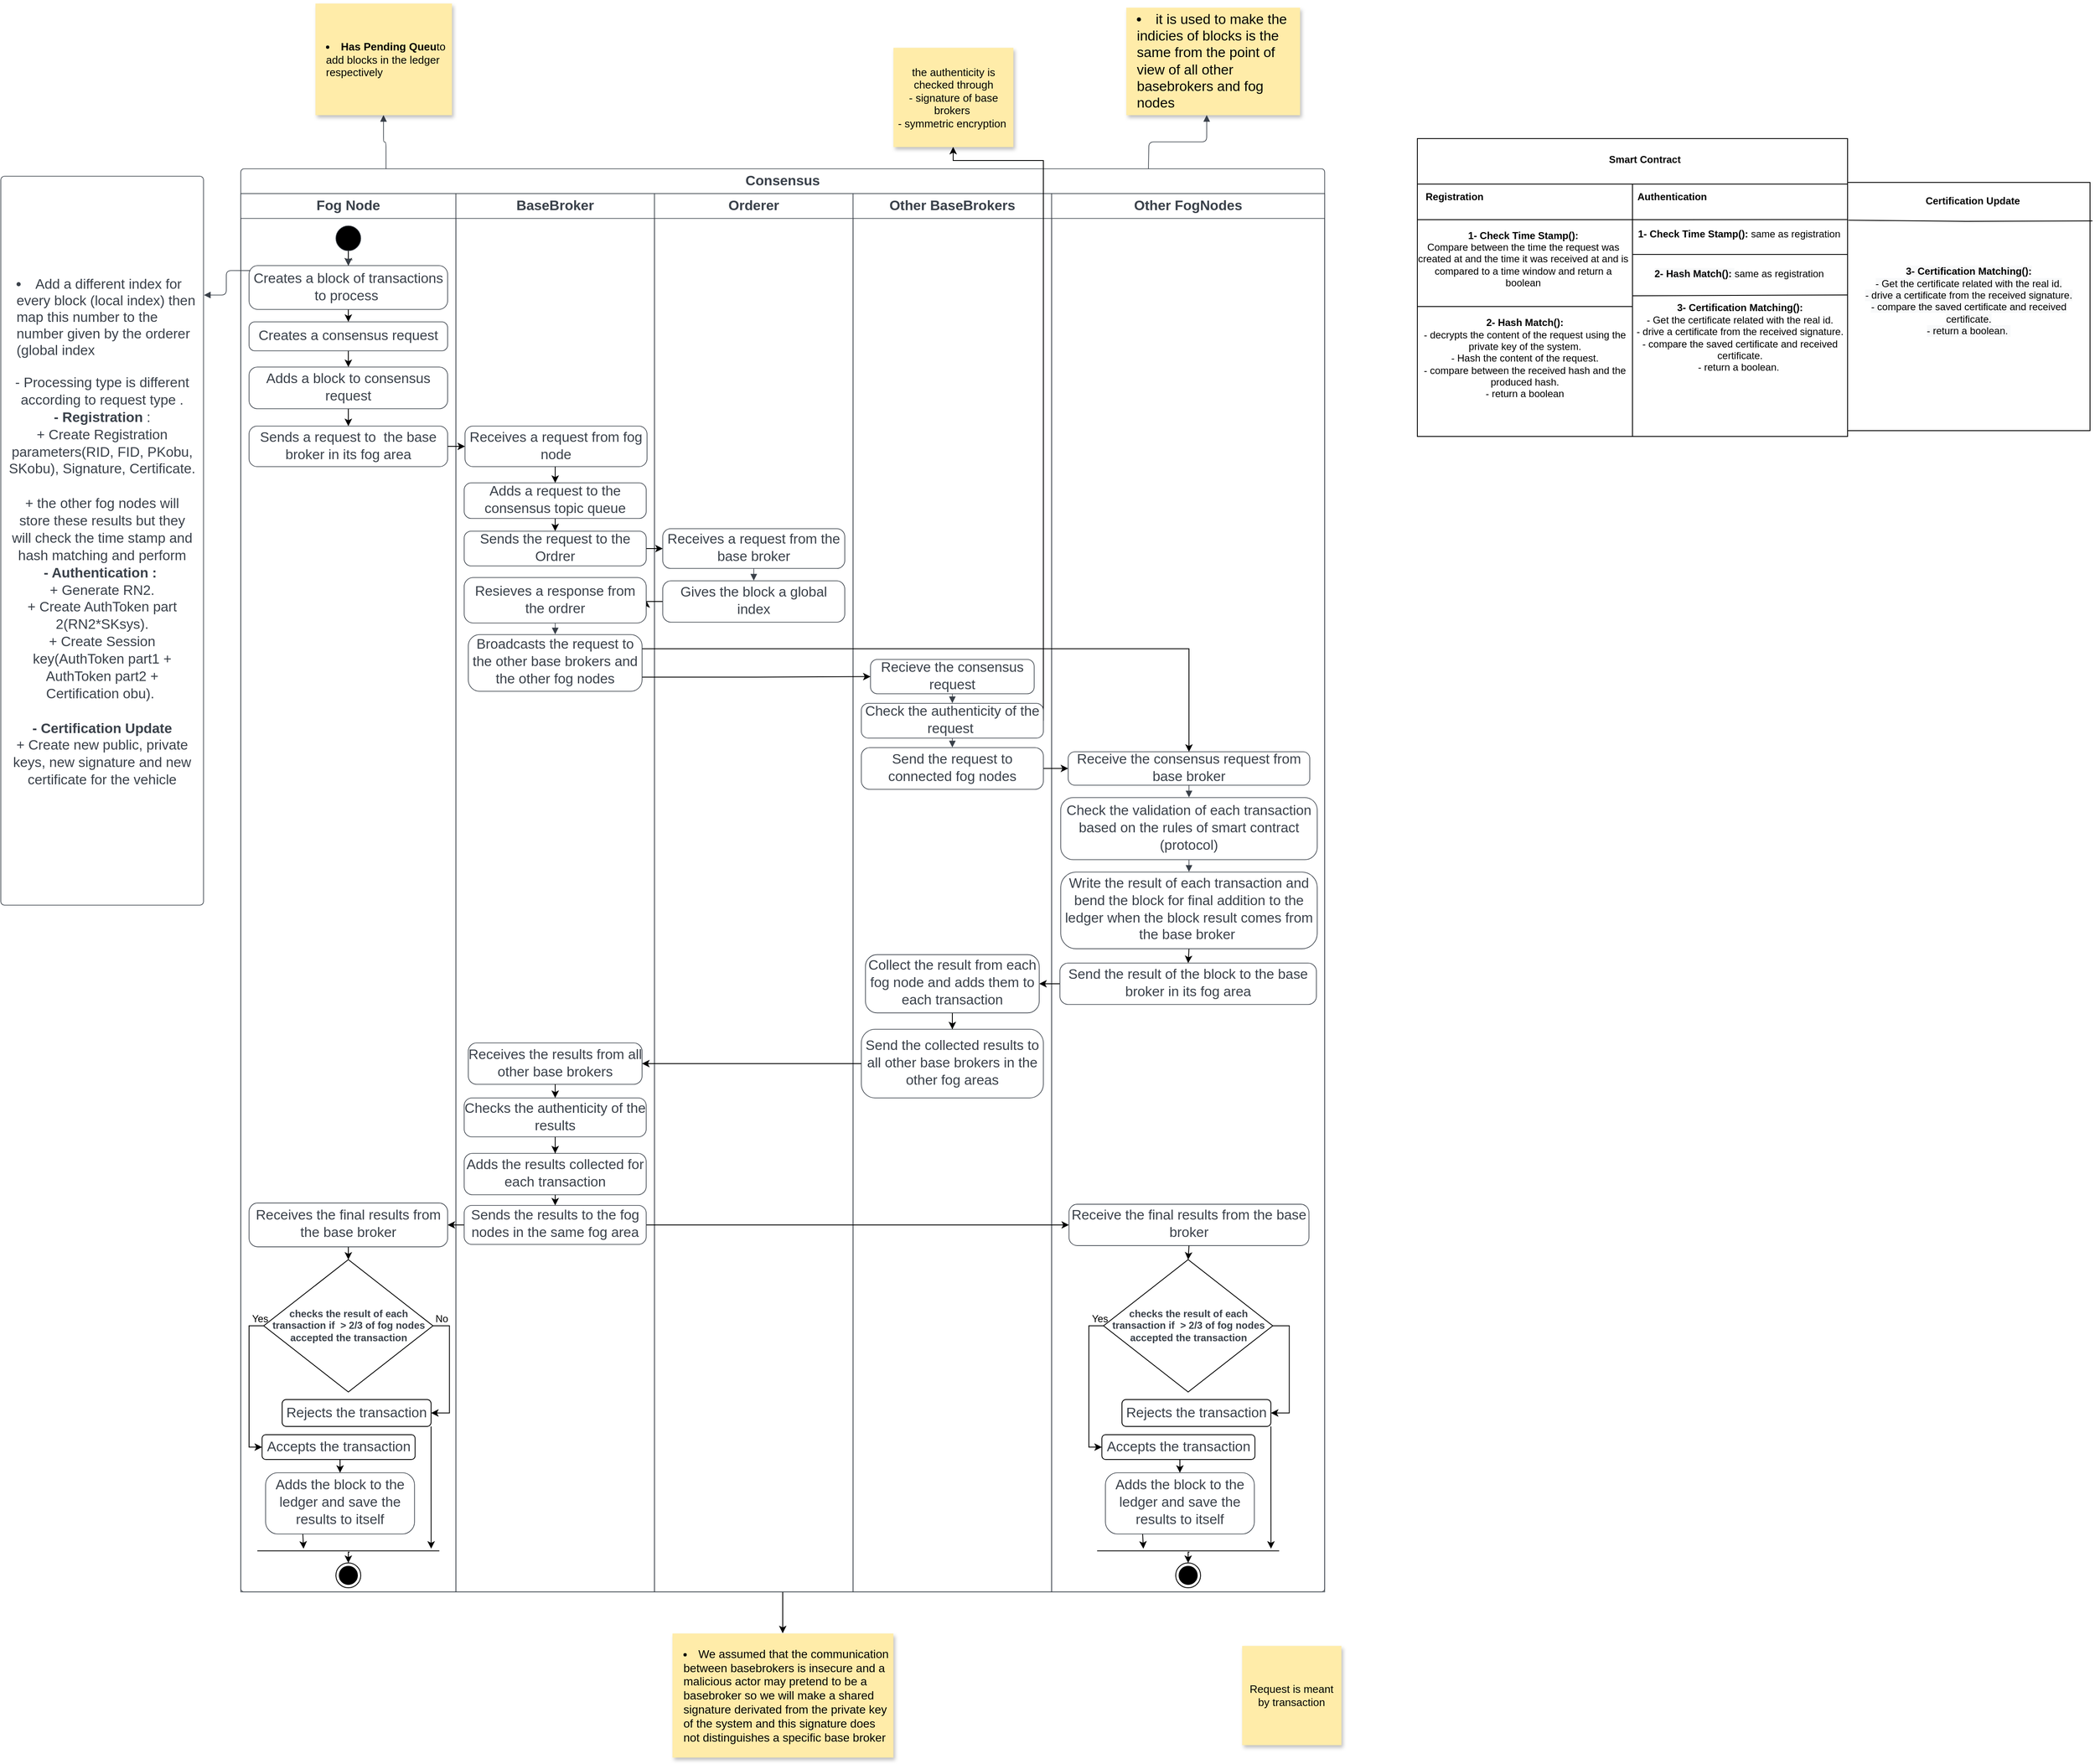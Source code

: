 <mxfile version="20.0.1" type="github">
  <diagram id="9EqGme9XQ8Pk4LfK-jfx" name="Page-1">
    <mxGraphModel dx="782" dy="1907" grid="1" gridSize="10" guides="1" tooltips="1" connect="1" arrows="1" fold="1" page="1" pageScale="1" pageWidth="827" pageHeight="1169" math="0" shadow="0">
      <root>
        <mxCell id="0" />
        <mxCell id="1" parent="0" />
        <mxCell id="70MOKPNWR5bHBcbS_oCV-29" style="edgeStyle=orthogonalEdgeStyle;rounded=0;orthogonalLoop=1;jettySize=auto;html=1;entryX=0.5;entryY=0;entryDx=0;entryDy=0;" parent="1" source="pPeF-HTOgFZXbcfXd0PG-1" target="pPeF-HTOgFZXbcfXd0PG-47" edge="1">
          <mxGeometry relative="1" as="geometry" />
        </mxCell>
        <mxCell id="pPeF-HTOgFZXbcfXd0PG-1" value="Consensus" style="swimlane;startSize=30;html=1;whiteSpace=wrap;childLayout=stackLayout;resizeParent=1;dropTarget=0;spacing=0;strokeColor=#3a414a;strokeOpacity=100;rounded=1;absoluteArcSize=1;arcSize=9;strokeWidth=0.8;container=1;pointerEvents=0;collapsible=0;recursiveResize=0;fontSize=16.7;fontColor=#3a414a;" parent="1" vertex="1">
          <mxGeometry x="350" y="-110" width="1310" height="1720" as="geometry" />
        </mxCell>
        <mxCell id="pPeF-HTOgFZXbcfXd0PG-2" value="&lt;b&gt;Fog Node&lt;/b&gt;" style="swimlane;html=1;whiteSpace=wrap;connectable=0;fontStyle=0;startSize=30;dropTarget=0;rounded=0;spacing=0;strokeColor=#3a414a;strokeOpacity=100;strokeWidth=0.8;container=1;pointerEvents=0;collapsible=0;recursiveResize=0;fontSize=16.7;fontColor=#3a414a;" parent="pPeF-HTOgFZXbcfXd0PG-1" vertex="1">
          <mxGeometry y="30" width="260" height="1690" as="geometry" />
        </mxCell>
        <mxCell id="pPeF-HTOgFZXbcfXd0PG-3" value="&lt;b&gt;BaseBroker&lt;/b&gt;" style="swimlane;html=1;whiteSpace=wrap;connectable=0;fontStyle=0;startSize=30;dropTarget=0;rounded=0;spacing=0;strokeColor=#3a414a;strokeOpacity=100;strokeWidth=0.8;container=1;pointerEvents=0;collapsible=0;recursiveResize=0;fontSize=16.7;fontColor=#3a414a;" parent="pPeF-HTOgFZXbcfXd0PG-1" vertex="1">
          <mxGeometry x="260" y="30" width="240" height="1690" as="geometry" />
        </mxCell>
        <mxCell id="q8GRIB_LQ3VLVeIIKjB8-7" value="&lt;div style=&quot;display: flex ; justify-content: center ; text-align: center ; align-items: baseline ; font-size: 0 ; line-height: 1.25 ; margin-top: -2px&quot;&gt;&lt;span&gt;&lt;span style=&quot;font-size: 16.7px ; color: #3a414a&quot;&gt;Receives the results from all other base brokers&lt;/span&gt;&lt;/span&gt;&lt;/div&gt;" style="rounded=1;arcSize=20;whiteSpace=wrap;overflow=block;blockSpacing=1;html=1;fontSize=13;spacing=0;strokeColor=#3a414a;strokeOpacity=100;strokeWidth=0.8;" parent="pPeF-HTOgFZXbcfXd0PG-3" vertex="1">
          <mxGeometry x="15" y="1026.5" width="210" height="50" as="geometry" />
        </mxCell>
        <mxCell id="pPeF-HTOgFZXbcfXd0PG-4" value="&lt;b&gt;Orderer&lt;/b&gt;" style="swimlane;html=1;whiteSpace=wrap;connectable=0;fontStyle=0;startSize=30;dropTarget=0;rounded=0;spacing=0;strokeColor=#3a414a;strokeOpacity=100;strokeWidth=0.8;container=1;pointerEvents=0;collapsible=0;recursiveResize=0;fontSize=16.7;fontColor=#3a414a;" parent="pPeF-HTOgFZXbcfXd0PG-1" vertex="1">
          <mxGeometry x="500" y="30" width="240" height="1690" as="geometry" />
        </mxCell>
        <mxCell id="pPeF-HTOgFZXbcfXd0PG-5" value="&lt;b&gt;Other BaseBrokers&lt;/b&gt;" style="swimlane;html=1;whiteSpace=wrap;connectable=0;fontStyle=0;startSize=30;dropTarget=0;rounded=0;spacing=0;strokeColor=#3a414a;strokeOpacity=100;strokeWidth=0.8;container=1;pointerEvents=0;collapsible=0;recursiveResize=0;fontSize=16.7;fontColor=#3a414a;" parent="pPeF-HTOgFZXbcfXd0PG-1" vertex="1">
          <mxGeometry x="740" y="30" width="240" height="1690" as="geometry" />
        </mxCell>
        <mxCell id="pPeF-HTOgFZXbcfXd0PG-6" value="&lt;b&gt;Other FogNodes&lt;/b&gt;" style="swimlane;html=1;whiteSpace=wrap;connectable=0;fontStyle=0;startSize=30;dropTarget=0;rounded=0;spacing=0;strokeColor=#3a414a;strokeOpacity=100;strokeWidth=0.8;container=1;pointerEvents=0;collapsible=0;recursiveResize=0;fontSize=16.7;fontColor=#3a414a;" parent="pPeF-HTOgFZXbcfXd0PG-1" vertex="1">
          <mxGeometry x="980" y="30" width="330" height="1690" as="geometry" />
        </mxCell>
        <mxCell id="70MOKPNWR5bHBcbS_oCV-13" value="" style="edgeStyle=orthogonalEdgeStyle;rounded=0;orthogonalLoop=1;jettySize=auto;html=1;" parent="1" source="pPeF-HTOgFZXbcfXd0PG-7" target="pPeF-HTOgFZXbcfXd0PG-12" edge="1">
          <mxGeometry relative="1" as="geometry" />
        </mxCell>
        <mxCell id="TRnXH6oCPx6yjBUk1Vtk-3" value="" style="edgeStyle=orthogonalEdgeStyle;rounded=0;orthogonalLoop=1;jettySize=auto;html=1;" parent="1" source="pPeF-HTOgFZXbcfXd0PG-7" target="pPeF-HTOgFZXbcfXd0PG-12" edge="1">
          <mxGeometry relative="1" as="geometry" />
        </mxCell>
        <UserObject label="" lucidchartObjectId="CdP9xf9X6418" id="pPeF-HTOgFZXbcfXd0PG-7">
          <mxCell style="html=1;overflow=block;blockSpacing=1;whiteSpace=wrap;ellipse;fillColor=#000000;fontSize=13;spacing=0;strokeColor=#3a414a;strokeOpacity=100;rounded=1;absoluteArcSize=1;arcSize=9;strokeWidth=0.8;" parent="1" vertex="1">
            <mxGeometry x="465" y="-41" width="30" height="30" as="geometry" />
          </mxCell>
        </UserObject>
        <mxCell id="rrN4N4hDKfbgkkzq7W36-2" style="edgeStyle=orthogonalEdgeStyle;rounded=0;orthogonalLoop=1;jettySize=auto;html=1;exitX=0.5;exitY=1;exitDx=0;exitDy=0;entryX=0.5;entryY=0;entryDx=0;entryDy=0;" parent="1" source="pPeF-HTOgFZXbcfXd0PG-8" target="pPeF-HTOgFZXbcfXd0PG-9" edge="1">
          <mxGeometry relative="1" as="geometry" />
        </mxCell>
        <mxCell id="pPeF-HTOgFZXbcfXd0PG-8" value="&lt;div style=&quot;display: flex; justify-content: center; text-align: center; align-items: baseline; font-size: 0; line-height: 1.25;margin-top: -2px;&quot;&gt;&lt;span&gt;&lt;span style=&quot;font-size:16.7px;color:#3a414a;&quot;&gt;Creates a consensus request&lt;/span&gt;&lt;/span&gt;&lt;/div&gt;" style="rounded=1;arcSize=20;whiteSpace=wrap;overflow=block;blockSpacing=1;html=1;fontSize=13;spacing=0;strokeColor=#3a414a;strokeOpacity=100;strokeWidth=0.8;" parent="1" vertex="1">
          <mxGeometry x="360" y="75" width="240" height="35" as="geometry" />
        </mxCell>
        <mxCell id="rrN4N4hDKfbgkkzq7W36-3" style="edgeStyle=orthogonalEdgeStyle;rounded=0;orthogonalLoop=1;jettySize=auto;html=1;exitX=0.5;exitY=1;exitDx=0;exitDy=0;entryX=0.5;entryY=0;entryDx=0;entryDy=0;" parent="1" source="pPeF-HTOgFZXbcfXd0PG-9" target="pPeF-HTOgFZXbcfXd0PG-11" edge="1">
          <mxGeometry relative="1" as="geometry" />
        </mxCell>
        <mxCell id="pPeF-HTOgFZXbcfXd0PG-9" value="&lt;div style=&quot;display: flex; justify-content: center; text-align: center; align-items: baseline; font-size: 0; line-height: 1.25;margin-top: -2px;&quot;&gt;&lt;span&gt;&lt;span style=&quot;font-size:16.7px;color:#3a414a;&quot;&gt;Adds a block to consensus request&lt;/span&gt;&lt;/span&gt;&lt;/div&gt;" style="rounded=1;arcSize=20;whiteSpace=wrap;overflow=block;blockSpacing=1;html=1;fontSize=13;spacing=0;strokeColor=#3a414a;strokeOpacity=100;strokeWidth=0.8;" parent="1" vertex="1">
          <mxGeometry x="360" y="129.61" width="240" height="50.39" as="geometry" />
        </mxCell>
        <mxCell id="rrN4N4hDKfbgkkzq7W36-4" style="edgeStyle=orthogonalEdgeStyle;rounded=0;orthogonalLoop=1;jettySize=auto;html=1;exitX=1;exitY=0.5;exitDx=0;exitDy=0;entryX=0;entryY=0.5;entryDx=0;entryDy=0;" parent="1" source="pPeF-HTOgFZXbcfXd0PG-11" target="pPeF-HTOgFZXbcfXd0PG-16" edge="1">
          <mxGeometry relative="1" as="geometry" />
        </mxCell>
        <mxCell id="pPeF-HTOgFZXbcfXd0PG-11" value="&lt;div style=&quot;display: flex; justify-content: center; text-align: center; align-items: baseline; font-size: 0; line-height: 1.25;margin-top: -2px;&quot;&gt;&lt;span&gt;&lt;span style=&quot;font-size:16.7px;color:#3a414a;&quot;&gt;Sends a request to&amp;nbsp; the base broker in its fog area&lt;/span&gt;&lt;/span&gt;&lt;/div&gt;" style="rounded=1;arcSize=20;whiteSpace=wrap;overflow=block;blockSpacing=1;html=1;fontSize=13;spacing=0;strokeColor=#3a414a;strokeOpacity=100;strokeWidth=0.8;" parent="1" vertex="1">
          <mxGeometry x="360" y="201" width="240" height="49" as="geometry" />
        </mxCell>
        <mxCell id="rrN4N4hDKfbgkkzq7W36-1" style="edgeStyle=orthogonalEdgeStyle;rounded=0;orthogonalLoop=1;jettySize=auto;html=1;exitX=0.5;exitY=1;exitDx=0;exitDy=0;entryX=0.5;entryY=0;entryDx=0;entryDy=0;" parent="1" source="pPeF-HTOgFZXbcfXd0PG-12" target="pPeF-HTOgFZXbcfXd0PG-8" edge="1">
          <mxGeometry relative="1" as="geometry" />
        </mxCell>
        <mxCell id="pPeF-HTOgFZXbcfXd0PG-12" value="&lt;div style=&quot;display: flex; justify-content: center; text-align: center; align-items: baseline; font-size: 0; line-height: 1.25;margin-top: -2px;&quot;&gt;&lt;span&gt;&lt;span style=&quot;font-size:16.7px;color:#3a414a;&quot;&gt;Creates a block of transactions to process&amp;nbsp;&lt;/span&gt;&lt;/span&gt;&lt;/div&gt;" style="rounded=1;arcSize=20;whiteSpace=wrap;overflow=block;blockSpacing=1;html=1;fontSize=13;spacing=0;strokeColor=#3a414a;strokeOpacity=100;strokeWidth=0.8;" parent="1" vertex="1">
          <mxGeometry x="360" y="7" width="240" height="53" as="geometry" />
        </mxCell>
        <UserObject label="" lucidchartObjectId="PmP9a8LX6a7B" id="pPeF-HTOgFZXbcfXd0PG-13">
          <mxCell style="html=1;jettySize=18;whiteSpace=wrap;overflow=block;blockSpacing=1;fontSize=13;strokeColor=#3a414a;strokeOpacity=100;strokeWidth=0.8;rounded=1;arcSize=12;edgeStyle=orthogonalEdgeStyle;startArrow=none;endArrow=block;endFill=1;exitX=0.5;exitY=1.013;exitPerimeter=0;entryX=0.5;entryY=-0.006;entryPerimeter=0;" parent="1" target="pPeF-HTOgFZXbcfXd0PG-12" edge="1">
            <mxGeometry width="100" height="100" relative="1" as="geometry">
              <Array as="points" />
              <mxPoint x="485" y="-1.279e-13" as="sourcePoint" />
            </mxGeometry>
          </mxCell>
        </UserObject>
        <mxCell id="rrN4N4hDKfbgkkzq7W36-5" style="edgeStyle=orthogonalEdgeStyle;rounded=0;orthogonalLoop=1;jettySize=auto;html=1;exitX=0.5;exitY=1;exitDx=0;exitDy=0;entryX=0.5;entryY=0;entryDx=0;entryDy=0;" parent="1" source="pPeF-HTOgFZXbcfXd0PG-16" target="pPeF-HTOgFZXbcfXd0PG-21" edge="1">
          <mxGeometry relative="1" as="geometry" />
        </mxCell>
        <mxCell id="pPeF-HTOgFZXbcfXd0PG-16" value="&lt;div style=&quot;display: flex; justify-content: center; text-align: center; align-items: baseline; font-size: 0; line-height: 1.25;margin-top: -2px;&quot;&gt;&lt;span&gt;&lt;span style=&quot;font-size:16.7px;color:#3a414a;&quot;&gt;Receives a request from fog node&lt;/span&gt;&lt;/span&gt;&lt;/div&gt;" style="rounded=1;arcSize=20;whiteSpace=wrap;overflow=block;blockSpacing=1;html=1;fontSize=13;spacing=0;strokeColor=#3a414a;strokeOpacity=100;strokeWidth=0.8;" parent="1" vertex="1">
          <mxGeometry x="621" y="201" width="220" height="49" as="geometry" />
        </mxCell>
        <UserObject label="&lt;ul style=&quot;margin: 0px ; padding-left: 10px ; list-style-position: inside ; list-style-type: disc&quot;&gt;&lt;li style=&quot;text-align: left ; color: #3a414a ; font-size: 16.7px&quot;&gt;&lt;span style=&quot;margin-left: 0px ; margin-top: -2px&quot;&gt;&lt;span style=&quot;font-size: 16.7px ; color: #3a414a&quot;&gt;Add a different index for every block (local index)  then  map this number to the number given by the orderer (global index&lt;/span&gt;&lt;/span&gt;&lt;/li&gt;&lt;/ul&gt;&lt;div style=&quot;display: flex ; justify-content: center ; text-align: center ; align-items: baseline ; line-height: 1.25 ; margin-top: -2px ; font-size: 0px&quot;&gt;&lt;span&gt;&lt;span style=&quot;font-size: 16.7px ; color: #3a414a&quot;&gt;&lt;br&gt;- Processing type is different according to request type .&lt;br&gt;&lt;b&gt;-&amp;nbsp;&lt;/b&gt;&lt;/span&gt;&lt;span style=&quot;color: rgb(58 , 65 , 74) ; font-size: 16.7px&quot;&gt;&lt;b&gt;Registration&amp;nbsp;&lt;/b&gt;&lt;/span&gt;&lt;span style=&quot;font-size: 16.7px ; color: #3a414a&quot;&gt;: &lt;br&gt;+ Create Registration parameters(RID, FID, PKobu, SKobu), Signature, Certificate.&lt;br&gt;&lt;br&gt;+ the other fog nodes will store these results but they will check the time stamp and hash matching and perform&lt;br&gt;&lt;b&gt;- Authentication :&amp;nbsp;&lt;/b&gt;&lt;br&gt;+ Generate RN2.&lt;br&gt;+ Create AuthToken part 2(RN2*SKsys).&lt;br&gt;+ Create Session key(AuthToken part1 + AuthToken part2 + Certification obu).&amp;nbsp;&lt;br&gt;&lt;br&gt;&lt;b&gt;- Certification Update&lt;/b&gt;&lt;br&gt;+ Create new public, private keys, new signature and new certificate for the vehicle&lt;br&gt;&lt;br&gt;&lt;/span&gt;&lt;/span&gt;&lt;span&gt;&lt;span style=&quot;font-size: 16.7px ; color: #3a414a&quot;&gt;&lt;br&gt;&lt;/span&gt;&lt;/span&gt;&lt;span&gt;&lt;span style=&quot;font-size: 16.7px ; color: #3a414a&quot;&gt;&lt;br&gt;&lt;/span&gt;&lt;/span&gt;&lt;span&gt;&lt;span style=&quot;font-size: 16.7px ; color: #3a414a&quot;&gt;&lt;br&gt;&lt;/span&gt;&lt;/span&gt;&lt;span&gt;&lt;span style=&quot;font-size: 16.7px ; color: #3a414a&quot;&gt;&lt;br&gt;&lt;/span&gt;&lt;/span&gt;&lt;span&gt;&lt;span style=&quot;font-size: 16.7px ; color: #3a414a&quot;&gt;&lt;br&gt;&lt;/span&gt;&lt;/span&gt;&lt;span&gt;&lt;span style=&quot;font-size: 16.7px ; color: #3a414a&quot;&gt;&lt;br&gt;&lt;/span&gt;&lt;/span&gt;&lt;span&gt;&lt;span style=&quot;font-size: 16.7px ; color: #3a414a&quot;&gt;&lt;br&gt;&lt;/span&gt;&lt;/span&gt;&lt;span&gt;&lt;span style=&quot;font-size: 16.7px ; color: #3a414a&quot;&gt;&lt;br&gt;&lt;/span&gt;&lt;/span&gt;&lt;span&gt;&lt;span style=&quot;font-size: 16.7px ; color: #3a414a&quot;&gt;&lt;br&gt;&lt;/span&gt;&lt;/span&gt;&lt;span&gt;&lt;span style=&quot;font-size: 16.7px ; color: #3a414a&quot;&gt;&lt;br&gt;&lt;/span&gt;&lt;/span&gt;&lt;span&gt;&lt;span style=&quot;font-size: 16.7px ; color: #3a414a&quot;&gt;&lt;br&gt;&lt;/span&gt;&lt;/span&gt;&lt;span&gt;&lt;span style=&quot;font-size: 16.7px ; color: #3a414a&quot;&gt;&lt;br&gt;&lt;/span&gt;&lt;/span&gt;&lt;span&gt;&lt;span style=&quot;font-size: 16.7px ; color: #3a414a&quot;&gt;&lt;br&gt;&lt;/span&gt;&lt;/span&gt;&lt;span&gt;&lt;span style=&quot;font-size: 16.7px ; color: #3a414a&quot;&gt;&lt;br&gt;&lt;/span&gt;&lt;/span&gt;&lt;span&gt;&lt;span style=&quot;font-size: 16.7px ; color: #3a414a&quot;&gt;&lt;br&gt;&lt;/span&gt;&lt;/span&gt;&lt;span&gt;&lt;span style=&quot;font-size: 16.7px ; color: #3a414a&quot;&gt;&lt;br&gt;&lt;/span&gt;&lt;/span&gt;&lt;span&gt;&lt;span style=&quot;font-size: 16.7px ; color: #3a414a&quot;&gt;&lt;br&gt;&lt;/span&gt;&lt;/span&gt;&lt;span&gt;&lt;span style=&quot;font-size: 16.7px ; color: #3a414a&quot;&gt;&lt;br&gt;&lt;/span&gt;&lt;/span&gt;&lt;span&gt;&lt;span style=&quot;font-size: 16.7px ; color: #3a414a&quot;&gt;&lt;br&gt;&lt;/span&gt;&lt;/span&gt;&lt;span&gt;&lt;span style=&quot;font-size: 16.7px ; color: #3a414a&quot;&gt;&lt;br&gt;&lt;/span&gt;&lt;/span&gt;&lt;span&gt;&lt;span style=&quot;font-size: 16.7px ; color: #3a414a&quot;&gt;&lt;br&gt;&lt;/span&gt;&lt;/span&gt;&lt;span&gt;&lt;span style=&quot;font-size: 16.7px ; color: #3a414a&quot;&gt;&lt;br&gt;&lt;/span&gt;&lt;/span&gt;&lt;span&gt;&lt;span style=&quot;font-size: 16.7px ; color: #3a414a&quot;&gt;&lt;br&gt;&lt;/span&gt;&lt;/span&gt;&lt;span&gt;&lt;span style=&quot;font-size: 16.7px ; color: #3a414a&quot;&gt;&lt;br&gt;&lt;/span&gt;&lt;/span&gt;&lt;span&gt;&lt;span style=&quot;font-size: 16.7px ; color: #3a414a&quot;&gt;&lt;br&gt;&lt;/span&gt;&lt;/span&gt;&lt;span&gt;&lt;br&gt;&lt;/span&gt;&lt;span&gt;&lt;span style=&quot;font-size: 16.7px ; color: #3a414a&quot;&gt;&lt;br&gt;&lt;/span&gt;&lt;/span&gt;&lt;/div&gt;" lucidchartObjectId="moP9F8FH.Dze" id="pPeF-HTOgFZXbcfXd0PG-17">
          <mxCell style="html=1;overflow=block;blockSpacing=1;whiteSpace=wrap;fontSize=13;spacing=9;strokeColor=#3a414a;strokeOpacity=100;rounded=1;absoluteArcSize=1;arcSize=9;strokeWidth=0.8;" parent="1" vertex="1">
            <mxGeometry x="60" y="-101" width="245" height="881" as="geometry" />
          </mxCell>
        </UserObject>
        <UserObject label="" lucidchartObjectId="DoP9wG~hN0e~" id="pPeF-HTOgFZXbcfXd0PG-18">
          <mxCell style="html=1;jettySize=18;whiteSpace=wrap;overflow=block;blockSpacing=1;fontSize=13;strokeColor=#3a414a;strokeOpacity=100;strokeWidth=0.8;rounded=1;arcSize=12;edgeStyle=orthogonalEdgeStyle;startArrow=none;endArrow=block;endFill=1;exitX=0.007;exitY=0.114;exitPerimeter=0;entryX=1.002;entryY=0.163;entryPerimeter=0;" parent="1" source="pPeF-HTOgFZXbcfXd0PG-12" target="pPeF-HTOgFZXbcfXd0PG-17" edge="1">
            <mxGeometry width="100" height="100" relative="1" as="geometry">
              <Array as="points" />
            </mxGeometry>
          </mxCell>
        </UserObject>
        <mxCell id="rrN4N4hDKfbgkkzq7W36-6" style="edgeStyle=orthogonalEdgeStyle;rounded=0;orthogonalLoop=1;jettySize=auto;html=1;exitX=0.5;exitY=1;exitDx=0;exitDy=0;entryX=0.5;entryY=0;entryDx=0;entryDy=0;" parent="1" source="pPeF-HTOgFZXbcfXd0PG-21" target="pPeF-HTOgFZXbcfXd0PG-23" edge="1">
          <mxGeometry relative="1" as="geometry" />
        </mxCell>
        <mxCell id="pPeF-HTOgFZXbcfXd0PG-21" value="&lt;div style=&quot;display: flex; justify-content: center; text-align: center; align-items: baseline; font-size: 0; line-height: 1.25;margin-top: -2px;&quot;&gt;&lt;span&gt;&lt;span style=&quot;font-size:16.7px;color:#3a414a;&quot;&gt;Adds a request to the consensus topic queue&lt;/span&gt;&lt;/span&gt;&lt;/div&gt;" style="rounded=1;arcSize=20;whiteSpace=wrap;overflow=block;blockSpacing=1;html=1;fontSize=13;spacing=0;strokeColor=#3a414a;strokeOpacity=100;strokeWidth=0.8;" parent="1" vertex="1">
          <mxGeometry x="620" y="269.61" width="220" height="43" as="geometry" />
        </mxCell>
        <mxCell id="rrN4N4hDKfbgkkzq7W36-8" style="edgeStyle=orthogonalEdgeStyle;rounded=0;orthogonalLoop=1;jettySize=auto;html=1;exitX=1;exitY=0.5;exitDx=0;exitDy=0;entryX=0;entryY=0.5;entryDx=0;entryDy=0;" parent="1" source="pPeF-HTOgFZXbcfXd0PG-23" target="pPeF-HTOgFZXbcfXd0PG-27" edge="1">
          <mxGeometry relative="1" as="geometry" />
        </mxCell>
        <mxCell id="pPeF-HTOgFZXbcfXd0PG-23" value="&lt;div style=&quot;display: flex; justify-content: center; text-align: center; align-items: baseline; font-size: 0; line-height: 1.25;margin-top: -2px;&quot;&gt;&lt;span&gt;&lt;span style=&quot;font-size:16.7px;color:#3a414a;&quot;&gt;Sends the request to the Ordrer&lt;/span&gt;&lt;/span&gt;&lt;/div&gt;" style="rounded=1;arcSize=20;whiteSpace=wrap;overflow=block;blockSpacing=1;html=1;fontSize=13;spacing=0;strokeColor=#3a414a;strokeOpacity=100;strokeWidth=0.8;" parent="1" vertex="1">
          <mxGeometry x="620" y="328" width="220" height="42" as="geometry" />
        </mxCell>
        <UserObject label="&lt;ul style=&quot;margin: 0px; padding-left: 10px;list-style-position: inside; list-style-type:disc&quot;&gt;&lt;li style=&quot;text-align:left;font-size:16.8px;&quot;&gt;&lt;span style=&quot;margin-left: 0px;margin-top: -2px;&quot;&gt;&lt;span style=&quot;font-size:16.8px;&quot;&gt;it is used to make the indicies of blocks is the same from the point of view of all other basebrokers and fog nodes&lt;/span&gt;&lt;/span&gt;&lt;/li&gt;&lt;/ul&gt;" lucidchartObjectId="7KP9td6ryeQL" id="pPeF-HTOgFZXbcfXd0PG-25">
          <mxCell style="html=1;overflow=block;blockSpacing=1;whiteSpace=wrap;shadow=1;fontSize=13;spacing=3.8;strokeColor=none;fillColor=#FFECA9;strokeWidth=0;" parent="1" vertex="1">
            <mxGeometry x="1420" y="-305" width="210" height="130" as="geometry" />
          </mxCell>
        </UserObject>
        <UserObject label="" lucidchartObjectId="dMP9-0muirMH" id="pPeF-HTOgFZXbcfXd0PG-26">
          <mxCell style="html=1;jettySize=18;whiteSpace=wrap;overflow=block;blockSpacing=1;fontSize=13;strokeColor=#3a414a;strokeOpacity=100;strokeWidth=0.8;rounded=1;arcSize=12;edgeStyle=orthogonalEdgeStyle;startArrow=none;endArrow=block;endFill=1;entryX=0.464;entryY=1;entryPerimeter=0;" parent="1" target="pPeF-HTOgFZXbcfXd0PG-25" edge="1">
            <mxGeometry width="100" height="100" relative="1" as="geometry">
              <Array as="points" />
              <mxPoint x="1447" y="-110" as="sourcePoint" />
            </mxGeometry>
          </mxCell>
        </UserObject>
        <mxCell id="pPeF-HTOgFZXbcfXd0PG-27" value="&lt;div style=&quot;display: flex; justify-content: center; text-align: center; align-items: baseline; font-size: 0; line-height: 1.25;margin-top: -2px;&quot;&gt;&lt;span&gt;&lt;span style=&quot;font-size:16.7px;color:#3a414a;&quot;&gt;Receives a request from the base broker&lt;/span&gt;&lt;/span&gt;&lt;/div&gt;" style="rounded=1;arcSize=20;whiteSpace=wrap;overflow=block;blockSpacing=1;html=1;fontSize=13;spacing=0;strokeColor=#3a414a;strokeOpacity=100;strokeWidth=0.8;" parent="1" vertex="1">
          <mxGeometry x="860" y="325" width="220" height="48" as="geometry" />
        </mxCell>
        <UserObject label="" lucidchartObjectId="C6P97z8danBf" id="pPeF-HTOgFZXbcfXd0PG-29">
          <mxCell style="html=1;jettySize=18;whiteSpace=wrap;overflow=block;blockSpacing=1;fontSize=13;strokeColor=#3a414a;strokeOpacity=100;strokeWidth=0.8;rounded=1;arcSize=12;edgeStyle=orthogonalEdgeStyle;startArrow=none;endArrow=block;endFill=1;exitX=0.134;exitY=0;exitPerimeter=0;entryX=0.5;entryY=1;entryPerimeter=0;" parent="1" source="pPeF-HTOgFZXbcfXd0PG-1" target="pPeF-HTOgFZXbcfXd0PG-36" edge="1">
            <mxGeometry width="100" height="100" relative="1" as="geometry">
              <Array as="points" />
            </mxGeometry>
          </mxCell>
        </UserObject>
        <mxCell id="rrN4N4hDKfbgkkzq7W36-9" style="edgeStyle=orthogonalEdgeStyle;rounded=0;orthogonalLoop=1;jettySize=auto;html=1;exitX=0;exitY=0.5;exitDx=0;exitDy=0;entryX=1;entryY=0.5;entryDx=0;entryDy=0;" parent="1" source="pPeF-HTOgFZXbcfXd0PG-30" target="pPeF-HTOgFZXbcfXd0PG-32" edge="1">
          <mxGeometry relative="1" as="geometry" />
        </mxCell>
        <mxCell id="pPeF-HTOgFZXbcfXd0PG-30" value="&lt;div style=&quot;display: flex; justify-content: center; text-align: center; align-items: baseline; font-size: 0; line-height: 1.25;margin-top: -2px;&quot;&gt;&lt;span&gt;&lt;span style=&quot;font-size:16.7px;color:#3a414a;&quot;&gt;Gives the block a global index&lt;/span&gt;&lt;/span&gt;&lt;/div&gt;" style="rounded=1;arcSize=20;whiteSpace=wrap;overflow=block;blockSpacing=1;html=1;fontSize=13;spacing=0;strokeColor=#3a414a;strokeOpacity=100;strokeWidth=0.8;" parent="1" vertex="1">
          <mxGeometry x="860" y="388" width="220" height="50" as="geometry" />
        </mxCell>
        <UserObject label="" lucidchartObjectId="4wQ9gFIfpN7z" id="pPeF-HTOgFZXbcfXd0PG-31">
          <mxCell style="html=1;jettySize=18;whiteSpace=wrap;overflow=block;blockSpacing=1;fontSize=13;strokeColor=#3a414a;strokeOpacity=100;strokeWidth=0.8;rounded=1;arcSize=12;edgeStyle=orthogonalEdgeStyle;startArrow=none;endArrow=block;endFill=1;exitX=0.5;exitY=1.006;exitPerimeter=0;entryX=0.5;entryY=-0.006;entryPerimeter=0;" parent="1" source="pPeF-HTOgFZXbcfXd0PG-27" target="pPeF-HTOgFZXbcfXd0PG-30" edge="1">
            <mxGeometry width="100" height="100" relative="1" as="geometry">
              <Array as="points" />
            </mxGeometry>
          </mxCell>
        </UserObject>
        <mxCell id="pPeF-HTOgFZXbcfXd0PG-32" value="&lt;div style=&quot;display: flex; justify-content: center; text-align: center; align-items: baseline; font-size: 0; line-height: 1.25;margin-top: -2px;&quot;&gt;&lt;span&gt;&lt;span style=&quot;font-size:16.7px;color:#3a414a;&quot;&gt;Resieves a response from the ordrer&lt;/span&gt;&lt;/span&gt;&lt;/div&gt;" style="rounded=1;arcSize=20;whiteSpace=wrap;overflow=block;blockSpacing=1;html=1;fontSize=13;spacing=0;strokeColor=#3a414a;strokeOpacity=100;strokeWidth=0.8;" parent="1" vertex="1">
          <mxGeometry x="620" y="384" width="220" height="55" as="geometry" />
        </mxCell>
        <mxCell id="rrN4N4hDKfbgkkzq7W36-19" style="edgeStyle=orthogonalEdgeStyle;rounded=0;orthogonalLoop=1;jettySize=auto;html=1;exitX=1;exitY=0.25;exitDx=0;exitDy=0;entryX=0.5;entryY=0;entryDx=0;entryDy=0;" parent="1" source="pPeF-HTOgFZXbcfXd0PG-34" target="pPeF-HTOgFZXbcfXd0PG-43" edge="1">
          <mxGeometry relative="1" as="geometry" />
        </mxCell>
        <mxCell id="rrN4N4hDKfbgkkzq7W36-21" style="edgeStyle=orthogonalEdgeStyle;rounded=0;orthogonalLoop=1;jettySize=auto;html=1;exitX=1;exitY=0.75;exitDx=0;exitDy=0;entryX=0;entryY=0.5;entryDx=0;entryDy=0;" parent="1" source="pPeF-HTOgFZXbcfXd0PG-34" target="pPeF-HTOgFZXbcfXd0PG-37" edge="1">
          <mxGeometry relative="1" as="geometry" />
        </mxCell>
        <mxCell id="pPeF-HTOgFZXbcfXd0PG-34" value="&lt;div style=&quot;display: flex; justify-content: center; text-align: center; align-items: baseline; font-size: 0; line-height: 1.25;margin-top: -2px;&quot;&gt;&lt;span&gt;&lt;span style=&quot;font-size:16.7px;color:#3a414a;&quot;&gt;Broadcasts the request to the other base brokers and the other fog nodes&lt;/span&gt;&lt;/span&gt;&lt;/div&gt;" style="rounded=1;arcSize=20;whiteSpace=wrap;overflow=block;blockSpacing=1;html=1;fontSize=13;spacing=0;strokeColor=#3a414a;strokeOpacity=100;strokeWidth=0.8;" parent="1" vertex="1">
          <mxGeometry x="625" y="453" width="210" height="68.5" as="geometry" />
        </mxCell>
        <UserObject label="" lucidchartObjectId="czQ9E5rsv8D2" id="pPeF-HTOgFZXbcfXd0PG-35">
          <mxCell style="html=1;jettySize=18;whiteSpace=wrap;overflow=block;blockSpacing=1;fontSize=13;strokeColor=#3a414a;strokeOpacity=100;strokeWidth=0.8;rounded=1;arcSize=12;edgeStyle=orthogonalEdgeStyle;startArrow=none;endArrow=block;endFill=1;exitX=0.5;exitY=1.005;exitPerimeter=0;entryX=0.5;entryY=-0.004;entryPerimeter=0;" parent="1" source="pPeF-HTOgFZXbcfXd0PG-32" target="pPeF-HTOgFZXbcfXd0PG-34" edge="1">
            <mxGeometry width="100" height="100" relative="1" as="geometry">
              <Array as="points" />
            </mxGeometry>
          </mxCell>
        </UserObject>
        <UserObject label="&lt;ul style=&quot;margin: 0px; padding-left: 10px;list-style-position: inside; list-style-type:disc&quot;&gt;&lt;li style=&quot;text-align:left;&quot;&gt;&lt;span style=&quot;margin-left: 0px;margin-top: -2px;&quot;&gt;&lt;span style=&quot;font-size:13px;font-weight: bold;&quot;&gt;Has Pending Queu&lt;/span&gt;&lt;span style=&quot;font-size:13px;&quot;&gt;to add blocks in the ledger respectively&lt;/span&gt;&lt;/span&gt;&lt;/li&gt;&lt;/ul&gt;" lucidchartObjectId="m5P9grkiVBAP" id="pPeF-HTOgFZXbcfXd0PG-36">
          <mxCell style="html=1;overflow=block;blockSpacing=1;whiteSpace=wrap;shadow=1;fontSize=13;spacing=3.8;strokeColor=none;fillColor=#FFECA9;strokeWidth=0;" parent="1" vertex="1">
            <mxGeometry x="440" y="-310" width="165" height="135" as="geometry" />
          </mxCell>
        </UserObject>
        <mxCell id="pPeF-HTOgFZXbcfXd0PG-37" value="&lt;div style=&quot;display: flex; justify-content: center; text-align: center; align-items: baseline; font-size: 0; line-height: 1.25;margin-top: -2px;&quot;&gt;&lt;span&gt;&lt;span style=&quot;font-size:16.7px;color:#3a414a;&quot;&gt;Recieve the consensus request &lt;/span&gt;&lt;/span&gt;&lt;/div&gt;" style="rounded=1;arcSize=20;whiteSpace=wrap;overflow=block;blockSpacing=1;html=1;fontSize=13;spacing=0;strokeColor=#3a414a;strokeOpacity=100;strokeWidth=0.8;" parent="1" vertex="1">
          <mxGeometry x="1111.13" y="483" width="197.75" height="41.5" as="geometry" />
        </mxCell>
        <mxCell id="70MOKPNWR5bHBcbS_oCV-30" style="edgeStyle=orthogonalEdgeStyle;rounded=0;orthogonalLoop=1;jettySize=auto;html=1;exitX=1;exitY=0.5;exitDx=0;exitDy=0;entryX=0.5;entryY=1;entryDx=0;entryDy=0;fontSize=12;" parent="1" source="pPeF-HTOgFZXbcfXd0PG-39" target="q8GRIB_LQ3VLVeIIKjB8-63" edge="1">
          <mxGeometry relative="1" as="geometry">
            <Array as="points">
              <mxPoint x="1320" y="-120" />
              <mxPoint x="1211" y="-120" />
            </Array>
          </mxGeometry>
        </mxCell>
        <mxCell id="pPeF-HTOgFZXbcfXd0PG-39" value="&lt;div style=&quot;display: flex ; justify-content: center ; text-align: center ; align-items: baseline ; font-size: 0 ; line-height: 1.25 ; margin-top: -2px&quot;&gt;&lt;span&gt;&lt;span style=&quot;font-size: 16.7px ; color: #3a414a&quot;&gt;Check the authenticity of the request&amp;nbsp;&lt;/span&gt;&lt;/span&gt;&lt;/div&gt;" style="rounded=1;arcSize=20;whiteSpace=wrap;overflow=block;blockSpacing=1;html=1;fontSize=13;spacing=0;strokeColor=#3a414a;strokeOpacity=100;strokeWidth=0.8;" parent="1" vertex="1">
          <mxGeometry x="1100" y="536.11" width="220" height="42" as="geometry" />
        </mxCell>
        <UserObject label="" lucidchartObjectId="YFQ9fexnf5_q" id="pPeF-HTOgFZXbcfXd0PG-40">
          <mxCell style="html=1;jettySize=18;whiteSpace=wrap;overflow=block;blockSpacing=1;fontSize=13;strokeColor=#3a414a;strokeOpacity=100;strokeWidth=0.8;rounded=1;arcSize=12;edgeStyle=orthogonalEdgeStyle;startArrow=none;endArrow=block;endFill=1;exitX=0.5;exitY=1.005;exitPerimeter=0;entryX=0.5;entryY=-0.005;entryPerimeter=0;" parent="1" source="pPeF-HTOgFZXbcfXd0PG-37" target="pPeF-HTOgFZXbcfXd0PG-39" edge="1">
            <mxGeometry width="100" height="100" relative="1" as="geometry">
              <Array as="points" />
            </mxGeometry>
          </mxCell>
        </UserObject>
        <mxCell id="rrN4N4hDKfbgkkzq7W36-23" style="edgeStyle=orthogonalEdgeStyle;rounded=0;orthogonalLoop=1;jettySize=auto;html=1;exitX=1;exitY=0.5;exitDx=0;exitDy=0;entryX=0;entryY=0.5;entryDx=0;entryDy=0;" parent="1" source="pPeF-HTOgFZXbcfXd0PG-41" target="pPeF-HTOgFZXbcfXd0PG-43" edge="1">
          <mxGeometry relative="1" as="geometry" />
        </mxCell>
        <mxCell id="pPeF-HTOgFZXbcfXd0PG-41" value="&lt;div style=&quot;display: flex; justify-content: center; text-align: center; align-items: baseline; font-size: 0; line-height: 1.25;margin-top: -2px;&quot;&gt;&lt;span&gt;&lt;span style=&quot;font-size:16.7px;color:#3a414a;&quot;&gt;Send the request to connected fog nodes&lt;/span&gt;&lt;/span&gt;&lt;/div&gt;" style="rounded=1;arcSize=20;whiteSpace=wrap;overflow=block;blockSpacing=1;html=1;fontSize=13;spacing=0;strokeColor=#3a414a;strokeOpacity=100;strokeWidth=0.8;" parent="1" vertex="1">
          <mxGeometry x="1100" y="589.61" width="220" height="50.39" as="geometry" />
        </mxCell>
        <UserObject label="" lucidchartObjectId="CHQ9NxxEP6VY" id="pPeF-HTOgFZXbcfXd0PG-42">
          <mxCell style="html=1;jettySize=18;whiteSpace=wrap;overflow=block;blockSpacing=1;fontSize=13;strokeColor=#3a414a;strokeOpacity=100;strokeWidth=0.8;rounded=1;arcSize=12;edgeStyle=orthogonalEdgeStyle;startArrow=none;endArrow=block;endFill=1;exitX=0.5;exitY=1.005;exitPerimeter=0;entryX=0.5;entryY=-0.005;entryPerimeter=0;" parent="1" source="pPeF-HTOgFZXbcfXd0PG-39" target="pPeF-HTOgFZXbcfXd0PG-41" edge="1">
            <mxGeometry width="100" height="100" relative="1" as="geometry">
              <Array as="points" />
            </mxGeometry>
          </mxCell>
        </UserObject>
        <mxCell id="pPeF-HTOgFZXbcfXd0PG-43" value="&lt;div style=&quot;display: flex; justify-content: center; text-align: center; align-items: baseline; font-size: 0; line-height: 1.25;margin-top: -2px;&quot;&gt;&lt;span&gt;&lt;span style=&quot;font-size:16.7px;color:#3a414a;&quot;&gt;Receive the consensus request from base broker&lt;/span&gt;&lt;/span&gt;&lt;/div&gt;" style="rounded=1;arcSize=20;whiteSpace=wrap;overflow=block;blockSpacing=1;html=1;fontSize=13;spacing=0;strokeColor=#3a414a;strokeOpacity=100;strokeWidth=0.8;" parent="1" vertex="1">
          <mxGeometry x="1350" y="594.61" width="291.97" height="40.39" as="geometry" />
        </mxCell>
        <mxCell id="pPeF-HTOgFZXbcfXd0PG-45" value="&lt;div style=&quot;display: flex; justify-content: center; text-align: center; align-items: baseline; font-size: 0; line-height: 1.25;margin-top: -2px;&quot;&gt;&lt;span&gt;&lt;span style=&quot;font-size:16.7px;color:#3a414a;&quot;&gt;Check the validation of each transaction based on the rules of smart contract (protocol)&lt;/span&gt;&lt;/span&gt;&lt;/div&gt;" style="rounded=1;arcSize=20;whiteSpace=wrap;overflow=block;blockSpacing=1;html=1;fontSize=13;spacing=0;strokeColor=#3a414a;strokeOpacity=100;strokeWidth=0.8;" parent="1" vertex="1">
          <mxGeometry x="1340.99" y="650" width="310" height="75" as="geometry" />
        </mxCell>
        <UserObject label="" lucidchartObjectId="BMQ9BipFtnNu" id="pPeF-HTOgFZXbcfXd0PG-46">
          <mxCell style="html=1;jettySize=18;whiteSpace=wrap;overflow=block;blockSpacing=1;fontSize=13;strokeColor=#3a414a;strokeOpacity=100;strokeWidth=0.8;rounded=1;arcSize=12;edgeStyle=orthogonalEdgeStyle;startArrow=none;endArrow=block;endFill=1;exitX=0.5;exitY=1.004;exitPerimeter=0;entryX=0.5;entryY=-0.003;entryPerimeter=0;" parent="1" source="pPeF-HTOgFZXbcfXd0PG-43" target="pPeF-HTOgFZXbcfXd0PG-45" edge="1">
            <mxGeometry width="100" height="100" relative="1" as="geometry">
              <Array as="points" />
            </mxGeometry>
          </mxCell>
        </UserObject>
        <UserObject label="&lt;ul style=&quot;margin: 0px; padding-left: 10px;list-style-position: inside; list-style-type:disc&quot;&gt;&lt;li style=&quot;text-align: left;&quot;&gt;&lt;span style=&quot;margin-left: 0px; margin-top: -2px;&quot;&gt;&lt;font style=&quot;font-size: 14px;&quot;&gt;We assumed that the communication between basebrokers is insecure and a malicious actor may pretend to be a basebroker so we will make a shared signature derivated from the private key of the system and this signature does not distinguishes a specific base broker&lt;/font&gt;&lt;/span&gt;&lt;/li&gt;&lt;/ul&gt;" lucidchartObjectId="YCP9lDjcPJco" id="pPeF-HTOgFZXbcfXd0PG-47">
          <mxCell style="html=1;overflow=block;blockSpacing=1;whiteSpace=wrap;shadow=1;fontSize=13;spacing=3.8;strokeColor=none;fillColor=#FFECA9;strokeWidth=0;" parent="1" vertex="1">
            <mxGeometry x="871.5" y="1660" width="267" height="150" as="geometry" />
          </mxCell>
        </UserObject>
        <UserObject label="Request is meant by transaction" lucidchartObjectId="HMQ988gk.g1M" id="pPeF-HTOgFZXbcfXd0PG-48">
          <mxCell style="html=1;overflow=block;blockSpacing=1;whiteSpace=wrap;shadow=1;fontSize=13;spacing=3.8;strokeColor=none;fillColor=#FFECA9;strokeWidth=0;" parent="1" vertex="1">
            <mxGeometry x="1560" y="1675" width="120" height="120" as="geometry" />
          </mxCell>
        </UserObject>
        <mxCell id="rrN4N4hDKfbgkkzq7W36-22" style="edgeStyle=orthogonalEdgeStyle;rounded=0;orthogonalLoop=1;jettySize=auto;html=1;exitX=0.5;exitY=1;exitDx=0;exitDy=0;entryX=0.5;entryY=0;entryDx=0;entryDy=0;" parent="1" source="pPeF-HTOgFZXbcfXd0PG-49" target="pPeF-HTOgFZXbcfXd0PG-52" edge="1">
          <mxGeometry relative="1" as="geometry" />
        </mxCell>
        <mxCell id="pPeF-HTOgFZXbcfXd0PG-49" value="&lt;div style=&quot;display: flex ; justify-content: center ; text-align: center ; align-items: baseline ; font-size: 0 ; line-height: 1.25 ; margin-top: -2px&quot;&gt;&lt;span&gt;&lt;span style=&quot;font-size: 16.7px ; color: #3a414a&quot;&gt;Write the result of each transaction and bend the block for final addition to the ledger when the block result comes from the base broker&amp;nbsp;&lt;/span&gt;&lt;/span&gt;&lt;/div&gt;" style="rounded=1;arcSize=20;whiteSpace=wrap;overflow=block;blockSpacing=1;html=1;fontSize=13;spacing=0;strokeColor=#3a414a;strokeOpacity=100;strokeWidth=0.8;" parent="1" vertex="1">
          <mxGeometry x="1340.99" y="740" width="310" height="92.69" as="geometry" />
        </mxCell>
        <UserObject label="" lucidchartObjectId="zNQ9Hi1Wu8Fh" id="pPeF-HTOgFZXbcfXd0PG-50">
          <mxCell style="html=1;jettySize=18;whiteSpace=wrap;overflow=block;blockSpacing=1;fontSize=13;strokeColor=#3a414a;strokeOpacity=100;strokeWidth=0.8;rounded=1;arcSize=12;edgeStyle=orthogonalEdgeStyle;startArrow=none;endArrow=block;endFill=1;exitX=0.5;exitY=1.003;exitPerimeter=0;entryX=0.5;entryY=-0.003;entryPerimeter=0;" parent="1" source="pPeF-HTOgFZXbcfXd0PG-45" target="pPeF-HTOgFZXbcfXd0PG-49" edge="1">
            <mxGeometry width="100" height="100" relative="1" as="geometry">
              <Array as="points" />
            </mxGeometry>
          </mxCell>
        </UserObject>
        <mxCell id="rrN4N4hDKfbgkkzq7W36-24" style="edgeStyle=orthogonalEdgeStyle;rounded=0;orthogonalLoop=1;jettySize=auto;html=1;exitX=0;exitY=0.5;exitDx=0;exitDy=0;entryX=1;entryY=0.5;entryDx=0;entryDy=0;" parent="1" source="pPeF-HTOgFZXbcfXd0PG-52" target="q8GRIB_LQ3VLVeIIKjB8-3" edge="1">
          <mxGeometry relative="1" as="geometry" />
        </mxCell>
        <mxCell id="pPeF-HTOgFZXbcfXd0PG-52" value="&lt;div style=&quot;display: flex ; justify-content: center ; text-align: center ; align-items: baseline ; font-size: 0 ; line-height: 1.25 ; margin-top: -2px&quot;&gt;&lt;span&gt;&lt;span style=&quot;font-size: 16.7px ; color: #3a414a&quot;&gt;Send the result of the block to the base broker in its fog area&lt;/span&gt;&lt;/span&gt;&lt;/div&gt;" style="rounded=1;arcSize=20;whiteSpace=wrap;overflow=block;blockSpacing=1;html=1;fontSize=13;spacing=0;strokeColor=#3a414a;strokeOpacity=100;strokeWidth=0.8;" parent="1" vertex="1">
          <mxGeometry x="1340" y="850" width="310" height="50" as="geometry" />
        </mxCell>
        <mxCell id="q8GRIB_LQ3VLVeIIKjB8-6" style="edgeStyle=orthogonalEdgeStyle;rounded=0;orthogonalLoop=1;jettySize=auto;html=1;exitX=0.5;exitY=1;exitDx=0;exitDy=0;" parent="1" source="q8GRIB_LQ3VLVeIIKjB8-3" target="q8GRIB_LQ3VLVeIIKjB8-5" edge="1">
          <mxGeometry relative="1" as="geometry" />
        </mxCell>
        <mxCell id="q8GRIB_LQ3VLVeIIKjB8-3" value="&lt;div style=&quot;display: flex ; justify-content: center ; text-align: center ; align-items: baseline ; line-height: 1.25 ; margin-top: -2px&quot;&gt;&lt;font color=&quot;#3a414a&quot;&gt;&lt;span style=&quot;font-size: 16.7px&quot;&gt;Collect the result from each fog node and adds them to each transaction&lt;/span&gt;&lt;/font&gt;&lt;/div&gt;" style="rounded=1;arcSize=20;whiteSpace=wrap;overflow=block;blockSpacing=1;html=1;fontSize=13;spacing=0;strokeColor=#3a414a;strokeOpacity=100;strokeWidth=0.8;" parent="1" vertex="1">
          <mxGeometry x="1105" y="839.81" width="210" height="70.39" as="geometry" />
        </mxCell>
        <mxCell id="rrN4N4hDKfbgkkzq7W36-14" style="edgeStyle=orthogonalEdgeStyle;rounded=0;orthogonalLoop=1;jettySize=auto;html=1;exitX=0;exitY=0.5;exitDx=0;exitDy=0;entryX=1;entryY=0.5;entryDx=0;entryDy=0;" parent="1" source="q8GRIB_LQ3VLVeIIKjB8-5" target="q8GRIB_LQ3VLVeIIKjB8-7" edge="1">
          <mxGeometry relative="1" as="geometry" />
        </mxCell>
        <mxCell id="q8GRIB_LQ3VLVeIIKjB8-5" value="&lt;div style=&quot;display: flex ; justify-content: center ; text-align: center ; align-items: baseline ; font-size: 0 ; line-height: 1.25 ; margin-top: -2px&quot;&gt;&lt;span&gt;&lt;span style=&quot;font-size: 16.7px ; color: #3a414a&quot;&gt;Send the collected results to all other base brokers in the other fog areas&lt;/span&gt;&lt;/span&gt;&lt;/div&gt;" style="rounded=1;arcSize=20;whiteSpace=wrap;overflow=block;blockSpacing=1;html=1;fontSize=13;spacing=0;strokeColor=#3a414a;strokeOpacity=100;strokeWidth=0.8;" parent="1" vertex="1">
          <mxGeometry x="1100" y="930" width="220" height="83" as="geometry" />
        </mxCell>
        <mxCell id="q8GRIB_LQ3VLVeIIKjB8-12" style="edgeStyle=orthogonalEdgeStyle;rounded=0;orthogonalLoop=1;jettySize=auto;html=1;exitX=0.5;exitY=1;exitDx=0;exitDy=0;entryX=0.5;entryY=0;entryDx=0;entryDy=0;" parent="1" source="q8GRIB_LQ3VLVeIIKjB8-9" target="q8GRIB_LQ3VLVeIIKjB8-11" edge="1">
          <mxGeometry relative="1" as="geometry" />
        </mxCell>
        <mxCell id="q8GRIB_LQ3VLVeIIKjB8-9" value="&lt;div style=&quot;display: flex ; justify-content: center ; text-align: center ; align-items: baseline ; font-size: 0 ; line-height: 1.25 ; margin-top: -2px&quot;&gt;&lt;span&gt;&lt;span style=&quot;font-size: 16.7px ; color: #3a414a&quot;&gt;Adds the results collected for each transaction&lt;/span&gt;&lt;/span&gt;&lt;/div&gt;" style="rounded=1;arcSize=20;whiteSpace=wrap;overflow=block;blockSpacing=1;html=1;fontSize=13;spacing=0;strokeColor=#3a414a;strokeOpacity=100;strokeWidth=0.8;" parent="1" vertex="1">
          <mxGeometry x="620" y="1080" width="220" height="50" as="geometry" />
        </mxCell>
        <mxCell id="rrN4N4hDKfbgkkzq7W36-27" style="edgeStyle=orthogonalEdgeStyle;rounded=0;orthogonalLoop=1;jettySize=auto;html=1;exitX=0;exitY=0.5;exitDx=0;exitDy=0;entryX=1;entryY=0.5;entryDx=0;entryDy=0;" parent="1" source="q8GRIB_LQ3VLVeIIKjB8-11" target="q8GRIB_LQ3VLVeIIKjB8-13" edge="1">
          <mxGeometry relative="1" as="geometry" />
        </mxCell>
        <mxCell id="rrN4N4hDKfbgkkzq7W36-28" style="edgeStyle=orthogonalEdgeStyle;rounded=0;orthogonalLoop=1;jettySize=auto;html=1;exitX=1;exitY=0.5;exitDx=0;exitDy=0;entryX=0;entryY=0.5;entryDx=0;entryDy=0;" parent="1" source="q8GRIB_LQ3VLVeIIKjB8-11" target="q8GRIB_LQ3VLVeIIKjB8-32" edge="1">
          <mxGeometry relative="1" as="geometry" />
        </mxCell>
        <mxCell id="q8GRIB_LQ3VLVeIIKjB8-11" value="&lt;div style=&quot;display: flex ; justify-content: center ; text-align: center ; align-items: baseline ; font-size: 0 ; line-height: 1.25 ; margin-top: -2px&quot;&gt;&lt;span&gt;&lt;span style=&quot;font-size: 16.7px ; color: #3a414a&quot;&gt;Sends the results to the fog nodes in the same fog area&lt;/span&gt;&lt;/span&gt;&lt;/div&gt;" style="rounded=1;arcSize=20;whiteSpace=wrap;overflow=block;blockSpacing=1;html=1;fontSize=13;spacing=0;strokeColor=#3a414a;strokeOpacity=100;strokeWidth=0.8;" parent="1" vertex="1">
          <mxGeometry x="620" y="1142.89" width="220" height="47.11" as="geometry" />
        </mxCell>
        <mxCell id="q8GRIB_LQ3VLVeIIKjB8-17" style="edgeStyle=orthogonalEdgeStyle;rounded=0;orthogonalLoop=1;jettySize=auto;html=1;exitX=0.5;exitY=1;exitDx=0;exitDy=0;entryX=0.5;entryY=0;entryDx=0;entryDy=0;" parent="1" source="q8GRIB_LQ3VLVeIIKjB8-13" target="q8GRIB_LQ3VLVeIIKjB8-16" edge="1">
          <mxGeometry relative="1" as="geometry" />
        </mxCell>
        <mxCell id="q8GRIB_LQ3VLVeIIKjB8-13" value="&lt;div style=&quot;display: flex ; justify-content: center ; text-align: center ; align-items: baseline ; font-size: 0 ; line-height: 1.25 ; margin-top: -2px&quot;&gt;&lt;span&gt;&lt;span style=&quot;font-size: 16.7px ; color: #3a414a&quot;&gt;Receives the final results from the base broker&lt;/span&gt;&lt;/span&gt;&lt;/div&gt;" style="rounded=1;arcSize=20;whiteSpace=wrap;overflow=block;blockSpacing=1;html=1;fontSize=13;spacing=0;strokeColor=#3a414a;strokeOpacity=100;strokeWidth=0.8;" parent="1" vertex="1">
          <mxGeometry x="360" y="1139.94" width="240" height="53" as="geometry" />
        </mxCell>
        <mxCell id="q8GRIB_LQ3VLVeIIKjB8-21" style="edgeStyle=orthogonalEdgeStyle;rounded=0;orthogonalLoop=1;jettySize=auto;html=1;exitX=0;exitY=0.5;exitDx=0;exitDy=0;entryX=0;entryY=0.5;entryDx=0;entryDy=0;" parent="1" source="q8GRIB_LQ3VLVeIIKjB8-16" target="q8GRIB_LQ3VLVeIIKjB8-20" edge="1">
          <mxGeometry relative="1" as="geometry">
            <mxPoint x="300" y="1430" as="targetPoint" />
            <Array as="points">
              <mxPoint x="360" y="1288" />
            </Array>
          </mxGeometry>
        </mxCell>
        <mxCell id="rrN4N4hDKfbgkkzq7W36-30" style="edgeStyle=orthogonalEdgeStyle;rounded=0;orthogonalLoop=1;jettySize=auto;html=1;exitX=1;exitY=0.5;exitDx=0;exitDy=0;entryX=1;entryY=0.5;entryDx=0;entryDy=0;" parent="1" source="q8GRIB_LQ3VLVeIIKjB8-16" target="q8GRIB_LQ3VLVeIIKjB8-24" edge="1">
          <mxGeometry relative="1" as="geometry" />
        </mxCell>
        <mxCell id="q8GRIB_LQ3VLVeIIKjB8-16" value="&lt;span style=&quot;color: rgb(58, 65, 74);&quot;&gt;&lt;font style=&quot;font-size: 12px;&quot;&gt;&lt;b&gt;checks the result of each transaction if&amp;nbsp; &amp;gt; 2/3 of fog nodes accepted the transaction&lt;/b&gt;&lt;/font&gt;&lt;/span&gt;" style="rhombus;whiteSpace=wrap;html=1;" parent="1" vertex="1">
          <mxGeometry x="377.73" y="1208.39" width="204.54" height="160" as="geometry" />
        </mxCell>
        <mxCell id="q8GRIB_LQ3VLVeIIKjB8-28" style="edgeStyle=orthogonalEdgeStyle;rounded=0;orthogonalLoop=1;jettySize=auto;html=1;exitX=0.5;exitY=1;exitDx=0;exitDy=0;entryX=0.5;entryY=0;entryDx=0;entryDy=0;" parent="1" source="q8GRIB_LQ3VLVeIIKjB8-20" target="q8GRIB_LQ3VLVeIIKjB8-27" edge="1">
          <mxGeometry relative="1" as="geometry" />
        </mxCell>
        <mxCell id="q8GRIB_LQ3VLVeIIKjB8-20" value="&lt;span style=&quot;color: rgb(58 , 65 , 74) ; font-size: 16.7px&quot;&gt;Accepts the transaction&lt;/span&gt;" style="rounded=1;whiteSpace=wrap;html=1;" parent="1" vertex="1">
          <mxGeometry x="375.71" y="1420" width="185" height="30" as="geometry" />
        </mxCell>
        <mxCell id="q8GRIB_LQ3VLVeIIKjB8-22" value="Yes" style="text;html=1;strokeColor=none;fillColor=none;align=center;verticalAlign=middle;whiteSpace=wrap;rounded=0;" parent="1" vertex="1">
          <mxGeometry x="359.71" y="1270" width="27" height="20" as="geometry" />
        </mxCell>
        <mxCell id="rrN4N4hDKfbgkkzq7W36-34" style="edgeStyle=orthogonalEdgeStyle;rounded=0;orthogonalLoop=1;jettySize=auto;html=1;exitX=1;exitY=1;exitDx=0;exitDy=0;entryX=0.955;entryY=-0.035;entryDx=0;entryDy=0;entryPerimeter=0;" parent="1" source="q8GRIB_LQ3VLVeIIKjB8-24" target="q8GRIB_LQ3VLVeIIKjB8-47" edge="1">
          <mxGeometry relative="1" as="geometry" />
        </mxCell>
        <mxCell id="q8GRIB_LQ3VLVeIIKjB8-24" value="&lt;font color=&quot;#3a414a&quot;&gt;&lt;span style=&quot;font-size: 16.7px&quot;&gt;Rejects the transaction&lt;/span&gt;&lt;/font&gt;" style="rounded=1;whiteSpace=wrap;html=1;" parent="1" vertex="1">
          <mxGeometry x="400" y="1377.5" width="180" height="32.5" as="geometry" />
        </mxCell>
        <mxCell id="q8GRIB_LQ3VLVeIIKjB8-25" value="No" style="text;html=1;strokeColor=none;fillColor=none;align=center;verticalAlign=middle;whiteSpace=wrap;rounded=0;" parent="1" vertex="1">
          <mxGeometry x="566" y="1267.5" width="54" height="25" as="geometry" />
        </mxCell>
        <mxCell id="rrN4N4hDKfbgkkzq7W36-31" style="edgeStyle=orthogonalEdgeStyle;rounded=0;orthogonalLoop=1;jettySize=auto;html=1;exitX=0.25;exitY=1;exitDx=0;exitDy=0;entryX=0.254;entryY=-0.035;entryDx=0;entryDy=0;entryPerimeter=0;" parent="1" source="q8GRIB_LQ3VLVeIIKjB8-27" target="q8GRIB_LQ3VLVeIIKjB8-47" edge="1">
          <mxGeometry relative="1" as="geometry" />
        </mxCell>
        <mxCell id="q8GRIB_LQ3VLVeIIKjB8-27" value="&lt;div style=&quot;display: flex ; justify-content: center ; text-align: center ; align-items: baseline ; font-size: 0 ; line-height: 1.25 ; margin-top: -2px&quot;&gt;&lt;span&gt;&lt;span style=&quot;font-size: 16.7px ; color: #3a414a&quot;&gt;Adds the block to the ledger and save the results to itself&lt;/span&gt;&lt;/span&gt;&lt;/div&gt;" style="rounded=1;arcSize=20;whiteSpace=wrap;overflow=block;blockSpacing=1;html=1;fontSize=13;spacing=0;strokeColor=#3a414a;strokeOpacity=100;strokeWidth=0.8;" parent="1" vertex="1">
          <mxGeometry x="380" y="1466" width="180" height="74" as="geometry" />
        </mxCell>
        <mxCell id="q8GRIB_LQ3VLVeIIKjB8-29" value="" style="ellipse;html=1;shape=endState;fillColor=#000000;strokeColor=#000000;" parent="1" vertex="1">
          <mxGeometry x="465" y="1575" width="30" height="30" as="geometry" />
        </mxCell>
        <mxCell id="rrN4N4hDKfbgkkzq7W36-63" style="edgeStyle=orthogonalEdgeStyle;rounded=0;orthogonalLoop=1;jettySize=auto;html=1;exitX=0.5;exitY=1;exitDx=0;exitDy=0;entryX=0.5;entryY=0;entryDx=0;entryDy=0;" parent="1" source="q8GRIB_LQ3VLVeIIKjB8-32" target="rrN4N4hDKfbgkkzq7W36-52" edge="1">
          <mxGeometry relative="1" as="geometry" />
        </mxCell>
        <mxCell id="q8GRIB_LQ3VLVeIIKjB8-32" value="&lt;div style=&quot;display: flex ; justify-content: center ; text-align: center ; align-items: baseline ; font-size: 0 ; line-height: 1.25 ; margin-top: -2px&quot;&gt;&lt;span&gt;&lt;span style=&quot;font-size: 16.7px ; color: #3a414a&quot;&gt;Receive the final results from the base broker&lt;/span&gt;&lt;/span&gt;&lt;/div&gt;" style="rounded=1;arcSize=20;whiteSpace=wrap;overflow=block;blockSpacing=1;html=1;fontSize=13;spacing=0;strokeColor=#3a414a;strokeOpacity=100;strokeWidth=0.8;" parent="1" vertex="1">
          <mxGeometry x="1350.99" y="1141.44" width="290" height="50" as="geometry" />
        </mxCell>
        <mxCell id="q8GRIB_LQ3VLVeIIKjB8-34" style="edgeStyle=orthogonalEdgeStyle;rounded=0;orthogonalLoop=1;jettySize=auto;html=1;exitX=0.5;exitY=1;exitDx=0;exitDy=0;entryX=0.5;entryY=0;entryDx=0;entryDy=0;" parent="1" edge="1">
          <mxGeometry relative="1" as="geometry">
            <mxPoint x="1460" y="1460" as="sourcePoint" />
          </mxGeometry>
        </mxCell>
        <mxCell id="q8GRIB_LQ3VLVeIIKjB8-47" value="" style="line;strokeWidth=1;fillColor=none;align=left;verticalAlign=middle;spacingTop=-1;spacingLeft=3;spacingRight=3;rotatable=0;labelPosition=right;points=[];portConstraint=eastwest;" parent="1" vertex="1">
          <mxGeometry x="370" y="1557.89" width="220" height="5" as="geometry" />
        </mxCell>
        <mxCell id="70MOKPNWR5bHBcbS_oCV-25" style="edgeStyle=orthogonalEdgeStyle;rounded=0;orthogonalLoop=1;jettySize=auto;html=1;entryX=0.5;entryY=0;entryDx=0;entryDy=0;" parent="1" source="q8GRIB_LQ3VLVeIIKjB8-60" target="q8GRIB_LQ3VLVeIIKjB8-9" edge="1">
          <mxGeometry relative="1" as="geometry" />
        </mxCell>
        <mxCell id="q8GRIB_LQ3VLVeIIKjB8-60" value="&lt;div style=&quot;display: flex ; justify-content: center ; text-align: center ; align-items: baseline ; font-size: 0 ; line-height: 1.25 ; margin-top: -2px&quot;&gt;&lt;span&gt;&lt;span style=&quot;font-size: 16.7px ; color: #3a414a&quot;&gt;Checks the authenticity of the results&lt;/span&gt;&lt;/span&gt;&lt;/div&gt;" style="rounded=1;arcSize=20;whiteSpace=wrap;overflow=block;blockSpacing=1;html=1;fontSize=13;spacing=0;strokeColor=#3a414a;strokeOpacity=100;strokeWidth=0.8;" parent="1" vertex="1">
          <mxGeometry x="620" y="1013" width="220" height="47" as="geometry" />
        </mxCell>
        <UserObject label="the authenticity is checked through&lt;br&gt;- signature of base brokers&amp;nbsp;&lt;br&gt;- symmetric encryption&amp;nbsp;" lucidchartObjectId="HMQ988gk.g1M" id="q8GRIB_LQ3VLVeIIKjB8-63">
          <mxCell style="html=1;overflow=block;blockSpacing=1;whiteSpace=wrap;shadow=1;fontSize=13;spacing=3.8;strokeColor=none;fillColor=#FFECA9;strokeWidth=0;" parent="1" vertex="1">
            <mxGeometry x="1138.5" y="-256.5" width="145" height="120" as="geometry" />
          </mxCell>
        </UserObject>
        <mxCell id="q8GRIB_LQ3VLVeIIKjB8-66" value="" style="rounded=0;whiteSpace=wrap;html=1;" parent="1" vertex="1">
          <mxGeometry x="1772" y="-146.5" width="520" height="360" as="geometry" />
        </mxCell>
        <mxCell id="q8GRIB_LQ3VLVeIIKjB8-67" value="&lt;b&gt;Smart Contract&lt;/b&gt;" style="text;html=1;strokeColor=none;fillColor=none;align=center;verticalAlign=middle;whiteSpace=wrap;rounded=0;" parent="1" vertex="1">
          <mxGeometry x="2002" y="-136.5" width="90" height="30" as="geometry" />
        </mxCell>
        <mxCell id="q8GRIB_LQ3VLVeIIKjB8-68" value="" style="endArrow=none;html=1;rounded=0;" parent="1" edge="1">
          <mxGeometry width="50" height="50" relative="1" as="geometry">
            <mxPoint x="1772" y="-91.5" as="sourcePoint" />
            <mxPoint x="2292" y="-91.5" as="targetPoint" />
          </mxGeometry>
        </mxCell>
        <mxCell id="q8GRIB_LQ3VLVeIIKjB8-69" value="" style="endArrow=none;html=1;rounded=0;exitX=0.5;exitY=1;exitDx=0;exitDy=0;" parent="1" source="q8GRIB_LQ3VLVeIIKjB8-66" edge="1">
          <mxGeometry width="50" height="50" relative="1" as="geometry">
            <mxPoint x="1742" y="58.5" as="sourcePoint" />
            <mxPoint x="2032" y="-91.5" as="targetPoint" />
          </mxGeometry>
        </mxCell>
        <mxCell id="q8GRIB_LQ3VLVeIIKjB8-70" value="&lt;b&gt;Registration&lt;/b&gt;" style="text;html=1;strokeColor=none;fillColor=none;align=center;verticalAlign=middle;whiteSpace=wrap;rounded=0;" parent="1" vertex="1">
          <mxGeometry x="1772" y="-96.5" width="90" height="40" as="geometry" />
        </mxCell>
        <mxCell id="q8GRIB_LQ3VLVeIIKjB8-71" value="&lt;b&gt;Authentication&lt;/b&gt;" style="text;html=1;strokeColor=none;fillColor=none;align=center;verticalAlign=middle;whiteSpace=wrap;rounded=0;" parent="1" vertex="1">
          <mxGeometry x="2030" y="-96.5" width="100" height="40" as="geometry" />
        </mxCell>
        <mxCell id="q8GRIB_LQ3VLVeIIKjB8-72" value="&lt;b&gt;1- Check Time Stamp():&lt;/b&gt;&lt;br&gt;Compare between the time the request was created at and the time it was received at and is compared to a time window and return a boolean" style="text;html=1;strokeColor=none;fillColor=none;align=center;verticalAlign=middle;whiteSpace=wrap;rounded=0;" parent="1" vertex="1">
          <mxGeometry x="1770" y="-26.5" width="260" height="50" as="geometry" />
        </mxCell>
        <mxCell id="q8GRIB_LQ3VLVeIIKjB8-73" value="&lt;b&gt;2- Hash Match():&lt;/b&gt;&lt;br&gt;- decrypts the content of the request using the private key of the system.&lt;br&gt;- Hash the content of the request.&lt;br&gt;- compare between the received hash and the produced hash.&lt;br&gt;- return a boolean" style="text;html=1;strokeColor=none;fillColor=none;align=center;verticalAlign=middle;whiteSpace=wrap;rounded=0;" parent="1" vertex="1">
          <mxGeometry x="1772" y="73.5" width="260" height="90" as="geometry" />
        </mxCell>
        <mxCell id="q8GRIB_LQ3VLVeIIKjB8-74" value="" style="endArrow=none;html=1;rounded=0;entryX=1;entryY=0.272;entryDx=0;entryDy=0;entryPerimeter=0;" parent="1" target="q8GRIB_LQ3VLVeIIKjB8-66" edge="1">
          <mxGeometry width="50" height="50" relative="1" as="geometry">
            <mxPoint x="1772" y="-48.5" as="sourcePoint" />
            <mxPoint x="1882" y="3.5" as="targetPoint" />
          </mxGeometry>
        </mxCell>
        <mxCell id="q8GRIB_LQ3VLVeIIKjB8-75" value="" style="endArrow=none;html=1;rounded=0;" parent="1" edge="1">
          <mxGeometry width="50" height="50" relative="1" as="geometry">
            <mxPoint x="1772" y="56.5" as="sourcePoint" />
            <mxPoint x="2032" y="56.5" as="targetPoint" />
          </mxGeometry>
        </mxCell>
        <mxCell id="q8GRIB_LQ3VLVeIIKjB8-76" value="&lt;b&gt;1- Check Time Stamp(): &lt;/b&gt;same as registration" style="text;html=1;strokeColor=none;fillColor=none;align=center;verticalAlign=middle;whiteSpace=wrap;rounded=0;" parent="1" vertex="1">
          <mxGeometry x="2030" y="-46.5" width="262" height="30" as="geometry" />
        </mxCell>
        <mxCell id="q8GRIB_LQ3VLVeIIKjB8-77" value="&lt;br&gt;&lt;br&gt;&lt;b style=&quot;color: rgb(0 , 0 , 0) ; font-family: &amp;#34;helvetica&amp;#34; ; font-size: 12px ; font-style: normal ; letter-spacing: normal ; text-align: center ; text-indent: 0px ; text-transform: none ; word-spacing: 0px ; background-color: rgb(248 , 249 , 250)&quot;&gt;2- Hash Match():&amp;nbsp;&lt;/b&gt;same as registration&lt;br style=&quot;color: rgb(0 , 0 , 0) ; font-family: &amp;#34;helvetica&amp;#34; ; font-size: 12px ; font-style: normal ; font-weight: 400 ; letter-spacing: normal ; text-align: center ; text-indent: 0px ; text-transform: none ; word-spacing: 0px ; background-color: rgb(248 , 249 , 250)&quot;&gt;&lt;br&gt;" style="text;html=1;strokeColor=none;fillColor=none;align=center;verticalAlign=middle;whiteSpace=wrap;rounded=0;" parent="1" vertex="1">
          <mxGeometry x="2031" y="-6.5" width="260" height="30" as="geometry" />
        </mxCell>
        <mxCell id="q8GRIB_LQ3VLVeIIKjB8-78" value="&lt;b&gt;3- Certification Matching():&lt;/b&gt;&lt;br&gt;- Get the certificate related with the real id.&lt;br&gt;- drive a certificate from the received signature.&lt;br&gt;- compare the saved certificate and received certificate.&lt;br&gt;- return a boolean.&amp;nbsp;" style="text;html=1;strokeColor=none;fillColor=none;align=center;verticalAlign=middle;whiteSpace=wrap;rounded=0;" parent="1" vertex="1">
          <mxGeometry x="2032" y="53.5" width="260" height="80" as="geometry" />
        </mxCell>
        <mxCell id="q8GRIB_LQ3VLVeIIKjB8-79" value="" style="endArrow=none;html=1;rounded=0;" parent="1" edge="1">
          <mxGeometry width="50" height="50" relative="1" as="geometry">
            <mxPoint x="2032" y="-6.5" as="sourcePoint" />
            <mxPoint x="2292" y="-6.5" as="targetPoint" />
          </mxGeometry>
        </mxCell>
        <mxCell id="q8GRIB_LQ3VLVeIIKjB8-80" value="" style="endArrow=none;html=1;rounded=0;entryX=1.001;entryY=0.525;entryDx=0;entryDy=0;entryPerimeter=0;" parent="1" target="q8GRIB_LQ3VLVeIIKjB8-66" edge="1">
          <mxGeometry width="50" height="50" relative="1" as="geometry">
            <mxPoint x="2032" y="43.5" as="sourcePoint" />
            <mxPoint x="2212" y="13.5" as="targetPoint" />
          </mxGeometry>
        </mxCell>
        <mxCell id="o1kDmngT1EuIltLsT5cY-1" value="&#xa;&lt;b style=&quot;color: rgb(0, 0, 0); font-family: Helvetica; font-size: 12px; font-style: normal; font-variant-ligatures: normal; font-variant-caps: normal; letter-spacing: normal; orphans: 2; text-align: center; text-indent: 0px; text-transform: none; widows: 2; word-spacing: 0px; -webkit-text-stroke-width: 0px; background-color: rgb(248, 249, 250); text-decoration-thickness: initial; text-decoration-style: initial; text-decoration-color: initial;&quot;&gt;3- Certification Matching():&lt;/b&gt;&lt;br style=&quot;color: rgb(0, 0, 0); font-family: Helvetica; font-size: 12px; font-style: normal; font-variant-ligatures: normal; font-variant-caps: normal; font-weight: 400; letter-spacing: normal; orphans: 2; text-align: center; text-indent: 0px; text-transform: none; widows: 2; word-spacing: 0px; -webkit-text-stroke-width: 0px; background-color: rgb(248, 249, 250); text-decoration-thickness: initial; text-decoration-style: initial; text-decoration-color: initial;&quot;&gt;&lt;span style=&quot;color: rgb(0, 0, 0); font-family: Helvetica; font-size: 12px; font-style: normal; font-variant-ligatures: normal; font-variant-caps: normal; font-weight: 400; letter-spacing: normal; orphans: 2; text-align: center; text-indent: 0px; text-transform: none; widows: 2; word-spacing: 0px; -webkit-text-stroke-width: 0px; background-color: rgb(248, 249, 250); text-decoration-thickness: initial; text-decoration-style: initial; text-decoration-color: initial; float: none; display: inline !important;&quot;&gt;- Get the certificate related with the real id.&lt;/span&gt;&lt;br style=&quot;color: rgb(0, 0, 0); font-family: Helvetica; font-size: 12px; font-style: normal; font-variant-ligatures: normal; font-variant-caps: normal; font-weight: 400; letter-spacing: normal; orphans: 2; text-align: center; text-indent: 0px; text-transform: none; widows: 2; word-spacing: 0px; -webkit-text-stroke-width: 0px; background-color: rgb(248, 249, 250); text-decoration-thickness: initial; text-decoration-style: initial; text-decoration-color: initial;&quot;&gt;&lt;span style=&quot;color: rgb(0, 0, 0); font-family: Helvetica; font-size: 12px; font-style: normal; font-variant-ligatures: normal; font-variant-caps: normal; font-weight: 400; letter-spacing: normal; orphans: 2; text-align: center; text-indent: 0px; text-transform: none; widows: 2; word-spacing: 0px; -webkit-text-stroke-width: 0px; background-color: rgb(248, 249, 250); text-decoration-thickness: initial; text-decoration-style: initial; text-decoration-color: initial; float: none; display: inline !important;&quot;&gt;- drive a certificate from the received signature.&lt;/span&gt;&lt;br style=&quot;color: rgb(0, 0, 0); font-family: Helvetica; font-size: 12px; font-style: normal; font-variant-ligatures: normal; font-variant-caps: normal; font-weight: 400; letter-spacing: normal; orphans: 2; text-align: center; text-indent: 0px; text-transform: none; widows: 2; word-spacing: 0px; -webkit-text-stroke-width: 0px; background-color: rgb(248, 249, 250); text-decoration-thickness: initial; text-decoration-style: initial; text-decoration-color: initial;&quot;&gt;&lt;span style=&quot;color: rgb(0, 0, 0); font-family: Helvetica; font-size: 12px; font-style: normal; font-variant-ligatures: normal; font-variant-caps: normal; font-weight: 400; letter-spacing: normal; orphans: 2; text-align: center; text-indent: 0px; text-transform: none; widows: 2; word-spacing: 0px; -webkit-text-stroke-width: 0px; background-color: rgb(248, 249, 250); text-decoration-thickness: initial; text-decoration-style: initial; text-decoration-color: initial; float: none; display: inline !important;&quot;&gt;- compare the saved certificate and received certificate.&lt;/span&gt;&lt;br style=&quot;color: rgb(0, 0, 0); font-family: Helvetica; font-size: 12px; font-style: normal; font-variant-ligatures: normal; font-variant-caps: normal; font-weight: 400; letter-spacing: normal; orphans: 2; text-align: center; text-indent: 0px; text-transform: none; widows: 2; word-spacing: 0px; -webkit-text-stroke-width: 0px; background-color: rgb(248, 249, 250); text-decoration-thickness: initial; text-decoration-style: initial; text-decoration-color: initial;&quot;&gt;&lt;span style=&quot;color: rgb(0, 0, 0); font-family: Helvetica; font-size: 12px; font-style: normal; font-variant-ligatures: normal; font-variant-caps: normal; font-weight: 400; letter-spacing: normal; orphans: 2; text-align: center; text-indent: 0px; text-transform: none; widows: 2; word-spacing: 0px; -webkit-text-stroke-width: 0px; background-color: rgb(248, 249, 250); text-decoration-thickness: initial; text-decoration-style: initial; text-decoration-color: initial; float: none; display: inline !important;&quot;&gt;- return a boolean.&amp;nbsp;&lt;/span&gt;&#xa;&#xa;" style="rounded=0;whiteSpace=wrap;html=1;" parent="1" vertex="1">
          <mxGeometry x="2292" y="-93.5" width="293" height="300" as="geometry" />
        </mxCell>
        <mxCell id="o1kDmngT1EuIltLsT5cY-6" value="" style="endArrow=none;html=1;rounded=0;exitX=1.01;exitY=0.155;exitDx=0;exitDy=0;entryX=0.003;entryY=0.152;entryDx=0;entryDy=0;entryPerimeter=0;exitPerimeter=0;" parent="1" source="o1kDmngT1EuIltLsT5cY-1" target="o1kDmngT1EuIltLsT5cY-1" edge="1">
          <mxGeometry width="50" height="50" relative="1" as="geometry">
            <mxPoint x="2175" y="33.5" as="sourcePoint" />
            <mxPoint x="2315" y="-16.5" as="targetPoint" />
            <Array as="points">
              <mxPoint x="2435" y="-46.5" />
            </Array>
          </mxGeometry>
        </mxCell>
        <mxCell id="o1kDmngT1EuIltLsT5cY-7" value="&lt;b&gt;Certification Update&amp;nbsp;&lt;/b&gt;" style="text;html=1;strokeColor=none;fillColor=none;align=center;verticalAlign=middle;whiteSpace=wrap;rounded=0;" parent="1" vertex="1">
          <mxGeometry x="2345" y="-86.5" width="200" height="30" as="geometry" />
        </mxCell>
        <mxCell id="rrN4N4hDKfbgkkzq7W36-25" style="edgeStyle=orthogonalEdgeStyle;rounded=0;orthogonalLoop=1;jettySize=auto;html=1;exitX=0.5;exitY=1;exitDx=0;exitDy=0;entryX=0.5;entryY=0;entryDx=0;entryDy=0;" parent="1" source="q8GRIB_LQ3VLVeIIKjB8-7" target="q8GRIB_LQ3VLVeIIKjB8-60" edge="1">
          <mxGeometry relative="1" as="geometry" />
        </mxCell>
        <mxCell id="rrN4N4hDKfbgkkzq7W36-33" style="edgeStyle=orthogonalEdgeStyle;rounded=0;orthogonalLoop=1;jettySize=auto;html=1;entryX=0.5;entryY=0;entryDx=0;entryDy=0;exitX=0.507;exitY=0.822;exitDx=0;exitDy=0;exitPerimeter=0;" parent="1" source="q8GRIB_LQ3VLVeIIKjB8-47" target="q8GRIB_LQ3VLVeIIKjB8-29" edge="1">
          <mxGeometry relative="1" as="geometry">
            <mxPoint x="480" y="1615" as="sourcePoint" />
            <mxPoint x="480" y="1638" as="targetPoint" />
          </mxGeometry>
        </mxCell>
        <mxCell id="rrN4N4hDKfbgkkzq7W36-50" style="edgeStyle=orthogonalEdgeStyle;rounded=0;orthogonalLoop=1;jettySize=auto;html=1;exitX=0;exitY=0.5;exitDx=0;exitDy=0;entryX=0;entryY=0.5;entryDx=0;entryDy=0;" parent="1" source="rrN4N4hDKfbgkkzq7W36-52" target="rrN4N4hDKfbgkkzq7W36-54" edge="1">
          <mxGeometry relative="1" as="geometry">
            <mxPoint x="1314.99" y="1430" as="targetPoint" />
            <Array as="points">
              <mxPoint x="1374.99" y="1288" />
            </Array>
          </mxGeometry>
        </mxCell>
        <mxCell id="rrN4N4hDKfbgkkzq7W36-51" style="edgeStyle=orthogonalEdgeStyle;rounded=0;orthogonalLoop=1;jettySize=auto;html=1;exitX=1;exitY=0.5;exitDx=0;exitDy=0;entryX=1;entryY=0.5;entryDx=0;entryDy=0;" parent="1" source="rrN4N4hDKfbgkkzq7W36-52" target="rrN4N4hDKfbgkkzq7W36-57" edge="1">
          <mxGeometry relative="1" as="geometry" />
        </mxCell>
        <mxCell id="rrN4N4hDKfbgkkzq7W36-52" value="&lt;span style=&quot;color: rgb(58, 65, 74);&quot;&gt;&lt;font style=&quot;font-size: 12px;&quot;&gt;&lt;b&gt;checks the result of each transaction if&amp;nbsp; &amp;gt; 2/3 of fog nodes accepted the transaction&lt;/b&gt;&lt;/font&gt;&lt;/span&gt;" style="rhombus;whiteSpace=wrap;html=1;" parent="1" vertex="1">
          <mxGeometry x="1392.72" y="1208.39" width="204.54" height="160" as="geometry" />
        </mxCell>
        <mxCell id="rrN4N4hDKfbgkkzq7W36-53" style="edgeStyle=orthogonalEdgeStyle;rounded=0;orthogonalLoop=1;jettySize=auto;html=1;exitX=0.5;exitY=1;exitDx=0;exitDy=0;entryX=0.5;entryY=0;entryDx=0;entryDy=0;" parent="1" source="rrN4N4hDKfbgkkzq7W36-54" target="rrN4N4hDKfbgkkzq7W36-59" edge="1">
          <mxGeometry relative="1" as="geometry" />
        </mxCell>
        <mxCell id="rrN4N4hDKfbgkkzq7W36-54" value="&lt;span style=&quot;color: rgb(58 , 65 , 74) ; font-size: 16.7px&quot;&gt;Accepts the transaction&lt;/span&gt;" style="rounded=1;whiteSpace=wrap;html=1;" parent="1" vertex="1">
          <mxGeometry x="1390.7" y="1420" width="185" height="30" as="geometry" />
        </mxCell>
        <mxCell id="rrN4N4hDKfbgkkzq7W36-55" value="Yes" style="text;html=1;strokeColor=none;fillColor=none;align=center;verticalAlign=middle;whiteSpace=wrap;rounded=0;" parent="1" vertex="1">
          <mxGeometry x="1374.7" y="1270" width="27" height="20" as="geometry" />
        </mxCell>
        <mxCell id="rrN4N4hDKfbgkkzq7W36-56" style="edgeStyle=orthogonalEdgeStyle;rounded=0;orthogonalLoop=1;jettySize=auto;html=1;exitX=1;exitY=1;exitDx=0;exitDy=0;entryX=0.955;entryY=-0.035;entryDx=0;entryDy=0;entryPerimeter=0;" parent="1" source="rrN4N4hDKfbgkkzq7W36-57" target="rrN4N4hDKfbgkkzq7W36-61" edge="1">
          <mxGeometry relative="1" as="geometry" />
        </mxCell>
        <mxCell id="rrN4N4hDKfbgkkzq7W36-57" value="&lt;font color=&quot;#3a414a&quot;&gt;&lt;span style=&quot;font-size: 16.7px&quot;&gt;Rejects the transaction&lt;/span&gt;&lt;/font&gt;" style="rounded=1;whiteSpace=wrap;html=1;" parent="1" vertex="1">
          <mxGeometry x="1414.99" y="1377.5" width="180" height="32.5" as="geometry" />
        </mxCell>
        <mxCell id="rrN4N4hDKfbgkkzq7W36-58" style="edgeStyle=orthogonalEdgeStyle;rounded=0;orthogonalLoop=1;jettySize=auto;html=1;exitX=0.25;exitY=1;exitDx=0;exitDy=0;entryX=0.254;entryY=-0.035;entryDx=0;entryDy=0;entryPerimeter=0;" parent="1" source="rrN4N4hDKfbgkkzq7W36-59" target="rrN4N4hDKfbgkkzq7W36-61" edge="1">
          <mxGeometry relative="1" as="geometry" />
        </mxCell>
        <mxCell id="rrN4N4hDKfbgkkzq7W36-59" value="&lt;div style=&quot;display: flex ; justify-content: center ; text-align: center ; align-items: baseline ; font-size: 0 ; line-height: 1.25 ; margin-top: -2px&quot;&gt;&lt;span&gt;&lt;span style=&quot;font-size: 16.7px ; color: #3a414a&quot;&gt;Adds the block to the ledger and save the results to itself&lt;/span&gt;&lt;/span&gt;&lt;/div&gt;" style="rounded=1;arcSize=20;whiteSpace=wrap;overflow=block;blockSpacing=1;html=1;fontSize=13;spacing=0;strokeColor=#3a414a;strokeOpacity=100;strokeWidth=0.8;" parent="1" vertex="1">
          <mxGeometry x="1394.99" y="1466" width="180" height="74" as="geometry" />
        </mxCell>
        <mxCell id="rrN4N4hDKfbgkkzq7W36-60" value="" style="ellipse;html=1;shape=endState;fillColor=#000000;strokeColor=#000000;" parent="1" vertex="1">
          <mxGeometry x="1479.99" y="1575" width="30" height="30" as="geometry" />
        </mxCell>
        <mxCell id="rrN4N4hDKfbgkkzq7W36-61" value="" style="line;strokeWidth=1;fillColor=none;align=left;verticalAlign=middle;spacingTop=-1;spacingLeft=3;spacingRight=3;rotatable=0;labelPosition=right;points=[];portConstraint=eastwest;" parent="1" vertex="1">
          <mxGeometry x="1384.99" y="1557.89" width="220" height="5" as="geometry" />
        </mxCell>
        <mxCell id="rrN4N4hDKfbgkkzq7W36-62" style="edgeStyle=orthogonalEdgeStyle;rounded=0;orthogonalLoop=1;jettySize=auto;html=1;entryX=0.5;entryY=0;entryDx=0;entryDy=0;exitX=0.507;exitY=0.822;exitDx=0;exitDy=0;exitPerimeter=0;" parent="1" source="rrN4N4hDKfbgkkzq7W36-61" target="rrN4N4hDKfbgkkzq7W36-60" edge="1">
          <mxGeometry relative="1" as="geometry">
            <mxPoint x="1494.99" y="1615" as="sourcePoint" />
            <mxPoint x="1494.99" y="1638" as="targetPoint" />
          </mxGeometry>
        </mxCell>
      </root>
    </mxGraphModel>
  </diagram>
</mxfile>
